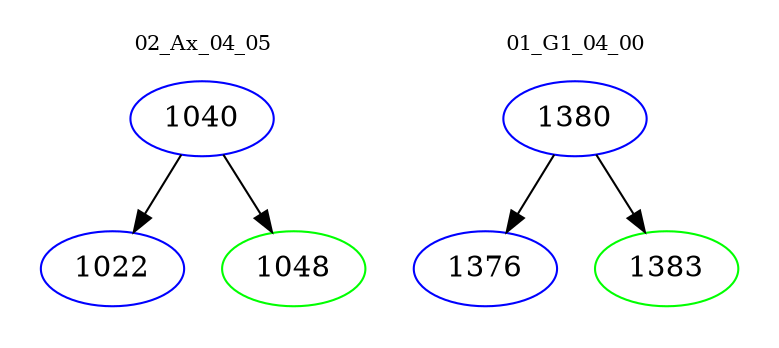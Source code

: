 digraph{
subgraph cluster_0 {
color = white
label = "02_Ax_04_05";
fontsize=10;
T0_1040 [label="1040", color="blue"]
T0_1040 -> T0_1022 [color="black"]
T0_1022 [label="1022", color="blue"]
T0_1040 -> T0_1048 [color="black"]
T0_1048 [label="1048", color="green"]
}
subgraph cluster_1 {
color = white
label = "01_G1_04_00";
fontsize=10;
T1_1380 [label="1380", color="blue"]
T1_1380 -> T1_1376 [color="black"]
T1_1376 [label="1376", color="blue"]
T1_1380 -> T1_1383 [color="black"]
T1_1383 [label="1383", color="green"]
}
}

